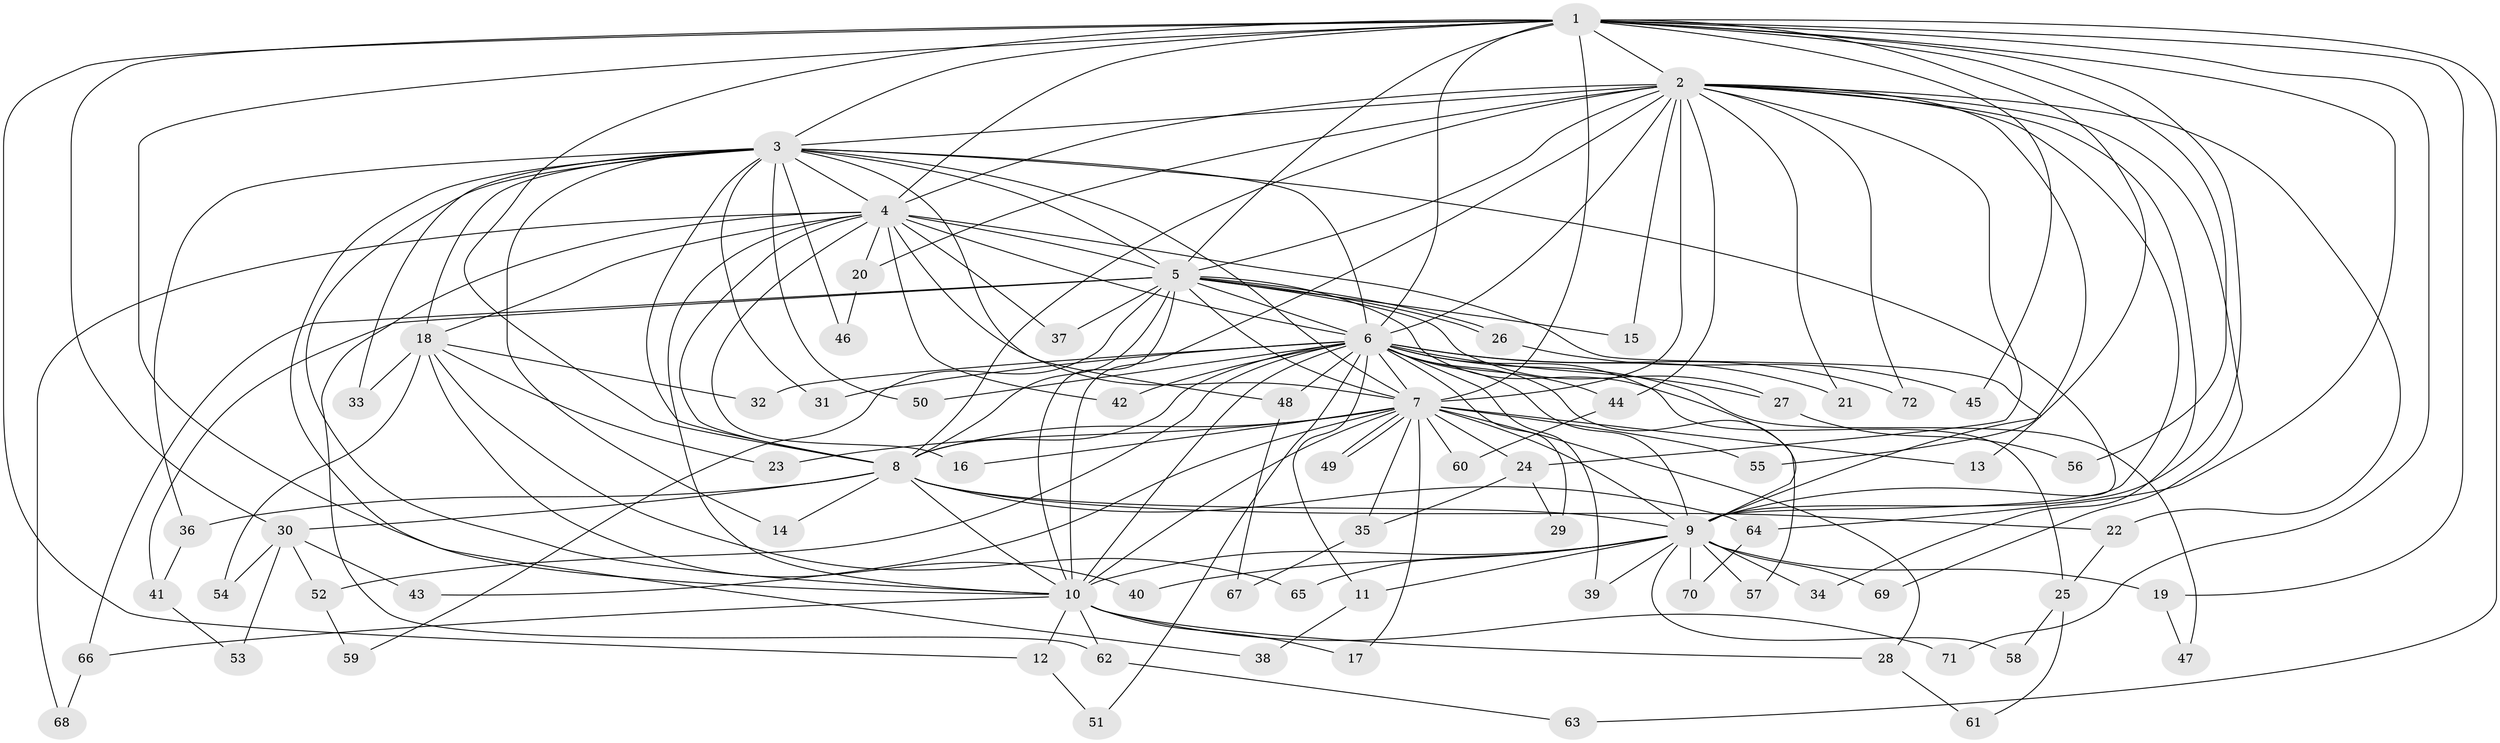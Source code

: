 // coarse degree distribution, {25: 0.018867924528301886, 15: 0.018867924528301886, 19: 0.018867924528301886, 14: 0.03773584905660377, 23: 0.018867924528301886, 17: 0.018867924528301886, 11: 0.018867924528301886, 3: 0.22641509433962265, 2: 0.5471698113207547, 1: 0.018867924528301886, 8: 0.018867924528301886, 5: 0.018867924528301886, 6: 0.018867924528301886}
// Generated by graph-tools (version 1.1) at 2025/51/02/27/25 19:51:42]
// undirected, 72 vertices, 169 edges
graph export_dot {
graph [start="1"]
  node [color=gray90,style=filled];
  1;
  2;
  3;
  4;
  5;
  6;
  7;
  8;
  9;
  10;
  11;
  12;
  13;
  14;
  15;
  16;
  17;
  18;
  19;
  20;
  21;
  22;
  23;
  24;
  25;
  26;
  27;
  28;
  29;
  30;
  31;
  32;
  33;
  34;
  35;
  36;
  37;
  38;
  39;
  40;
  41;
  42;
  43;
  44;
  45;
  46;
  47;
  48;
  49;
  50;
  51;
  52;
  53;
  54;
  55;
  56;
  57;
  58;
  59;
  60;
  61;
  62;
  63;
  64;
  65;
  66;
  67;
  68;
  69;
  70;
  71;
  72;
  1 -- 2;
  1 -- 3;
  1 -- 4;
  1 -- 5;
  1 -- 6;
  1 -- 7;
  1 -- 8;
  1 -- 9;
  1 -- 10;
  1 -- 12;
  1 -- 13;
  1 -- 19;
  1 -- 30;
  1 -- 45;
  1 -- 56;
  1 -- 63;
  1 -- 64;
  1 -- 71;
  2 -- 3;
  2 -- 4;
  2 -- 5;
  2 -- 6;
  2 -- 7;
  2 -- 8;
  2 -- 9;
  2 -- 10;
  2 -- 15;
  2 -- 20;
  2 -- 21;
  2 -- 22;
  2 -- 24;
  2 -- 34;
  2 -- 44;
  2 -- 55;
  2 -- 69;
  2 -- 72;
  3 -- 4;
  3 -- 5;
  3 -- 6;
  3 -- 7;
  3 -- 8;
  3 -- 9;
  3 -- 10;
  3 -- 14;
  3 -- 18;
  3 -- 31;
  3 -- 33;
  3 -- 36;
  3 -- 38;
  3 -- 46;
  3 -- 48;
  3 -- 50;
  4 -- 5;
  4 -- 6;
  4 -- 7;
  4 -- 8;
  4 -- 9;
  4 -- 10;
  4 -- 16;
  4 -- 18;
  4 -- 20;
  4 -- 37;
  4 -- 42;
  4 -- 62;
  4 -- 68;
  5 -- 6;
  5 -- 7;
  5 -- 8;
  5 -- 9;
  5 -- 10;
  5 -- 15;
  5 -- 26;
  5 -- 26;
  5 -- 27;
  5 -- 37;
  5 -- 41;
  5 -- 59;
  5 -- 66;
  6 -- 7;
  6 -- 8;
  6 -- 9;
  6 -- 10;
  6 -- 11;
  6 -- 21;
  6 -- 25;
  6 -- 27;
  6 -- 29;
  6 -- 31;
  6 -- 32;
  6 -- 39;
  6 -- 42;
  6 -- 44;
  6 -- 47;
  6 -- 48;
  6 -- 50;
  6 -- 51;
  6 -- 52;
  6 -- 57;
  6 -- 72;
  7 -- 8;
  7 -- 9;
  7 -- 10;
  7 -- 13;
  7 -- 16;
  7 -- 17;
  7 -- 23;
  7 -- 24;
  7 -- 28;
  7 -- 35;
  7 -- 43;
  7 -- 49;
  7 -- 49;
  7 -- 55;
  7 -- 60;
  8 -- 9;
  8 -- 10;
  8 -- 14;
  8 -- 22;
  8 -- 30;
  8 -- 36;
  8 -- 64;
  9 -- 10;
  9 -- 11;
  9 -- 19;
  9 -- 34;
  9 -- 39;
  9 -- 40;
  9 -- 57;
  9 -- 58;
  9 -- 65;
  9 -- 69;
  9 -- 70;
  10 -- 12;
  10 -- 17;
  10 -- 28;
  10 -- 62;
  10 -- 66;
  10 -- 71;
  11 -- 38;
  12 -- 51;
  18 -- 23;
  18 -- 32;
  18 -- 33;
  18 -- 40;
  18 -- 54;
  18 -- 65;
  19 -- 47;
  20 -- 46;
  22 -- 25;
  24 -- 29;
  24 -- 35;
  25 -- 58;
  25 -- 61;
  26 -- 45;
  27 -- 56;
  28 -- 61;
  30 -- 43;
  30 -- 52;
  30 -- 53;
  30 -- 54;
  35 -- 67;
  36 -- 41;
  41 -- 53;
  44 -- 60;
  48 -- 67;
  52 -- 59;
  62 -- 63;
  64 -- 70;
  66 -- 68;
}
